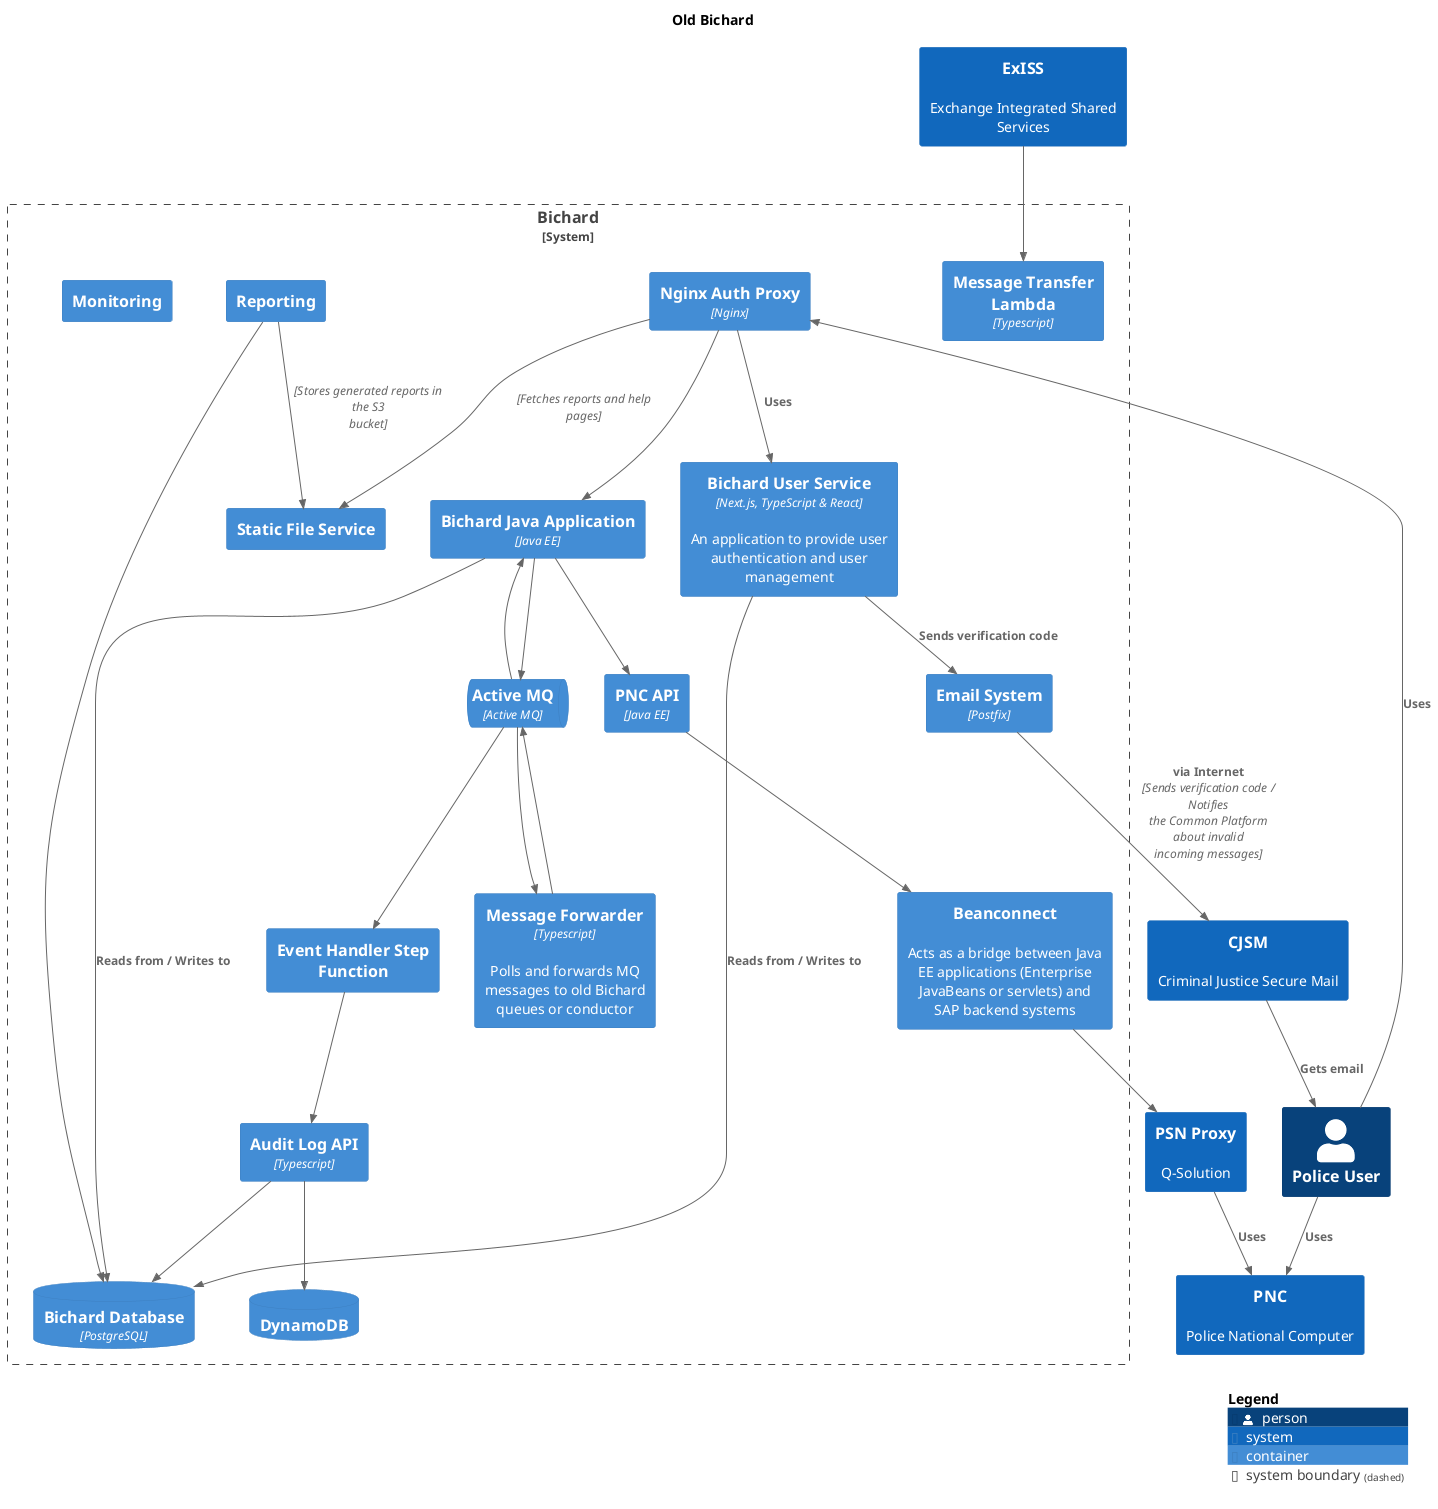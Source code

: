 @startuml
set separator none
title Old Bichard

top to bottom direction

!include <C4/C4>
!include <C4/C4_Context>
!include <C4/C4_Container>

Person(PoliceUser, "Police User", $descr="", $tags="", $link="")
System(CJSM, "CJSM", $descr="Criminal Justice Secure Mail", $tags="", $link="")
System(PNC, "PNC", $descr="Police National Computer", $tags="", $link="")
System(PSNProxy, "PSN Proxy", $descr="Q-Solution", $tags="", $link="")
System(ExISS, "ExISS", $descr="Exchange Integrated Shared Services", $tags="", $link="")

System_Boundary("Bichard_boundary", "Bichard", $tags="") {
  ContainerDb(Bichard.DynamoDB, "DynamoDB", $techn="", $descr="", $tags="", $link="")
  Container(Bichard.Beanconnect, "Beanconnect", $techn="", $descr="Acts as a bridge between Java EE applications (Enterprise JavaBeans or servlets) and SAP backend systems", $tags="", $link="")
  Container(Bichard.MessageTransferLambda, "Message Transfer Lambda", $techn="Typescript", $descr="", $tags="", $link="")
  Container(Bichard.EventHandlerStepFunction, "Event Handler Step Function", $techn="", $descr="", $tags="", $link="")
  ContainerQueue(Bichard.ActiveMQ, "Active MQ", $techn="Active MQ", $descr="", $tags="", $link="")
  Container(Bichard.NginxAuthProxy, "Nginx Auth Proxy", $techn="Nginx", $descr="", $tags="", $link="")
  ContainerDb(Bichard.BichardDatabase, "Bichard Database", $techn="PostgreSQL", $descr="", $tags="", $link="")
  Container(Bichard.EmailSystem, "Email System", $techn="Postfix", $descr="", $tags="", $link="")
  Container(Bichard.AuditLogAPI, "Audit Log API", $techn="Typescript", $descr="", $tags="", $link="")
  Container(Bichard.MessageForwarder, "Message Forwarder", $techn="Typescript", $descr="Polls and forwards MQ messages to old Bichard queues or conductor", $tags="", $link="")
  Container(Bichard.BichardJavaApplication, "Bichard Java Application", $techn="Java EE", $descr="", $tags="", $link="")
  Container(Bichard.PNCAPI, "PNC API", $techn="Java EE", $descr="", $tags="", $link="")
  Container(Bichard.BichardUserService, "Bichard User Service", $techn="Next.js, TypeScript & React", $descr="An application to provide user authentication and user management", $tags="", $link="")
  Container(Bichard.StaticFileService, "Static File Service", $techn="", $descr="", $tags="", $link="")
  Container(Bichard.Reporting, "Reporting", $techn="", $descr="", $tags="", $link="")
  Container(Bichard.Monitoring, "Monitoring", $techn="", $descr="", $tags="", $link="")
}

Rel(Bichard.ActiveMQ, Bichard.MessageForwarder, "", $techn="", $tags="", $link="")
Rel(Bichard.MessageForwarder, Bichard.ActiveMQ, "", $techn="", $tags="", $link="")
Rel(Bichard.Reporting, Bichard.BichardDatabase, "", $techn="", $tags="", $link="")
Rel(Bichard.Reporting, Bichard.StaticFileService, "", $techn="Stores generated reports in the S3 bucket", $tags="", $link="")
Rel(Bichard.PNCAPI, Bichard.Beanconnect, "", $techn="", $tags="", $link="")
Rel(PoliceUser, PNC, "Uses", $techn="", $tags="", $link="")
Rel(PoliceUser, Bichard.NginxAuthProxy, "Uses", $techn="", $tags="", $link="")
Rel(CJSM, PoliceUser, "Gets email", $techn="", $tags="", $link="")
Rel(PSNProxy, PNC, "Uses", $techn="", $tags="", $link="")
Rel(Bichard.BichardJavaApplication, Bichard.PNCAPI, "", $techn="", $tags="", $link="")
Rel(Bichard.Beanconnect, PSNProxy, "", $techn="", $tags="", $link="")
Rel(Bichard.EmailSystem, CJSM, "via Internet", $techn="Sends verification code / Notifies the Common Platform about invalid incoming messages", $tags="", $link="")
Rel(Bichard.BichardUserService, Bichard.EmailSystem, "Sends verification code", $techn="", $tags="", $link="")
Rel(Bichard.NginxAuthProxy, Bichard.BichardJavaApplication, "", $techn="", $tags="", $link="")
Rel(Bichard.NginxAuthProxy, Bichard.BichardUserService, "Uses", $techn="", $tags="", $link="")
Rel(Bichard.NginxAuthProxy, Bichard.StaticFileService, "", $techn="Fetches reports and help pages", $tags="", $link="")
Rel(Bichard.BichardUserService, Bichard.BichardDatabase, "Reads from / Writes to", $techn="", $tags="", $link="")
Rel(Bichard.BichardJavaApplication, Bichard.BichardDatabase, "Reads from / Writes to", $techn="", $tags="", $link="")
Rel(ExISS, Bichard.MessageTransferLambda, "", $techn="", $tags="", $link="")
Rel(Bichard.ActiveMQ, Bichard.BichardJavaApplication, "", $techn="", $tags="", $link="")
Rel(Bichard.BichardJavaApplication, Bichard.ActiveMQ, "", $techn="", $tags="", $link="")
Rel(Bichard.ActiveMQ, Bichard.EventHandlerStepFunction, "", $techn="", $tags="", $link="")
Rel(Bichard.EventHandlerStepFunction, Bichard.AuditLogAPI, "", $techn="", $tags="", $link="")
Rel(Bichard.AuditLogAPI, Bichard.DynamoDB, "", $techn="", $tags="", $link="")
Rel(Bichard.AuditLogAPI, Bichard.BichardDatabase, "", $techn="", $tags="", $link="")

SHOW_LEGEND(true)
@enduml